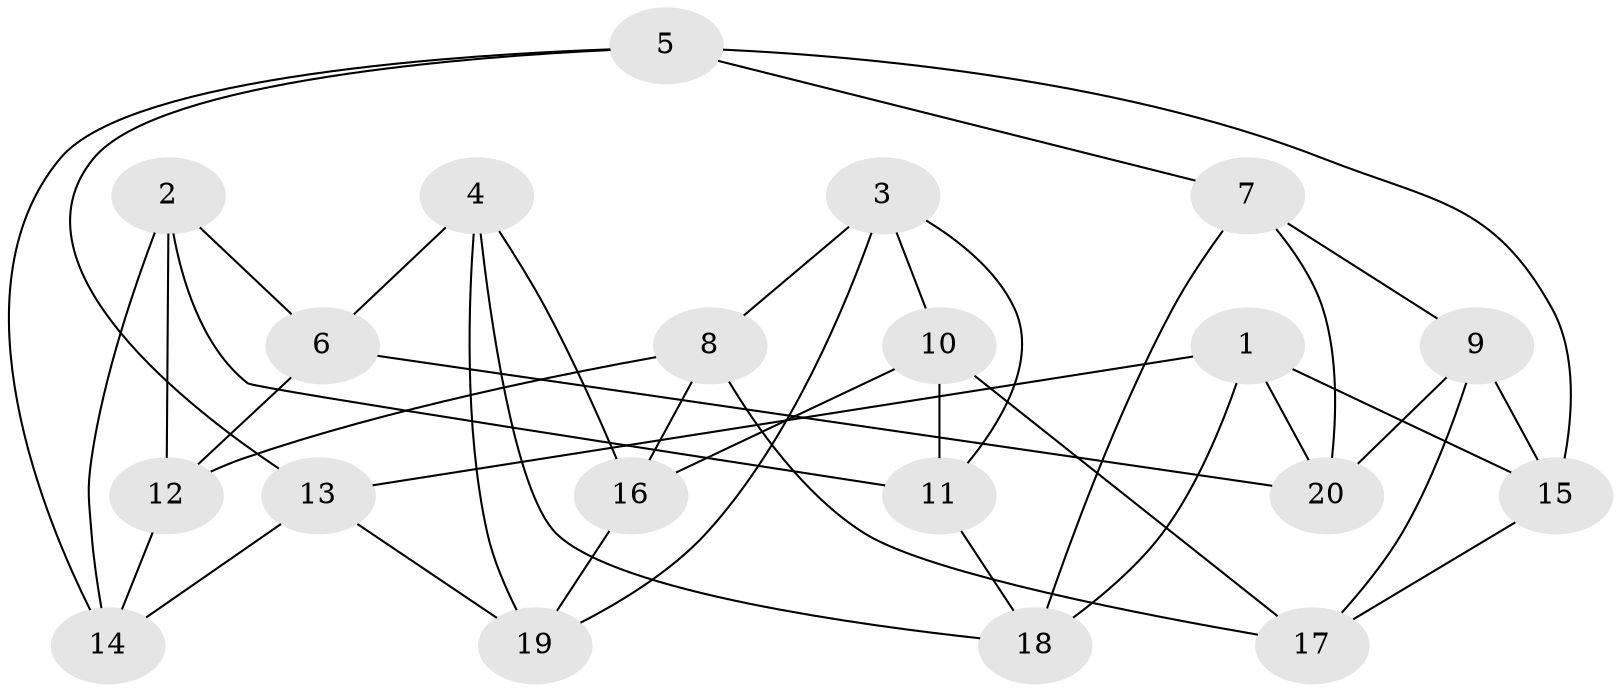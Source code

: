 // Generated by graph-tools (version 1.1) at 2025/46/02/15/25 05:46:28]
// undirected, 20 vertices, 40 edges
graph export_dot {
graph [start="1"]
  node [color=gray90,style=filled];
  1;
  2;
  3;
  4;
  5;
  6;
  7;
  8;
  9;
  10;
  11;
  12;
  13;
  14;
  15;
  16;
  17;
  18;
  19;
  20;
  1 -- 18;
  1 -- 20;
  1 -- 13;
  1 -- 15;
  2 -- 6;
  2 -- 11;
  2 -- 14;
  2 -- 12;
  3 -- 11;
  3 -- 19;
  3 -- 8;
  3 -- 10;
  4 -- 19;
  4 -- 16;
  4 -- 18;
  4 -- 6;
  5 -- 15;
  5 -- 13;
  5 -- 14;
  5 -- 7;
  6 -- 12;
  6 -- 20;
  7 -- 18;
  7 -- 20;
  7 -- 9;
  8 -- 12;
  8 -- 16;
  8 -- 17;
  9 -- 15;
  9 -- 20;
  9 -- 17;
  10 -- 16;
  10 -- 17;
  10 -- 11;
  11 -- 18;
  12 -- 14;
  13 -- 19;
  13 -- 14;
  15 -- 17;
  16 -- 19;
}

